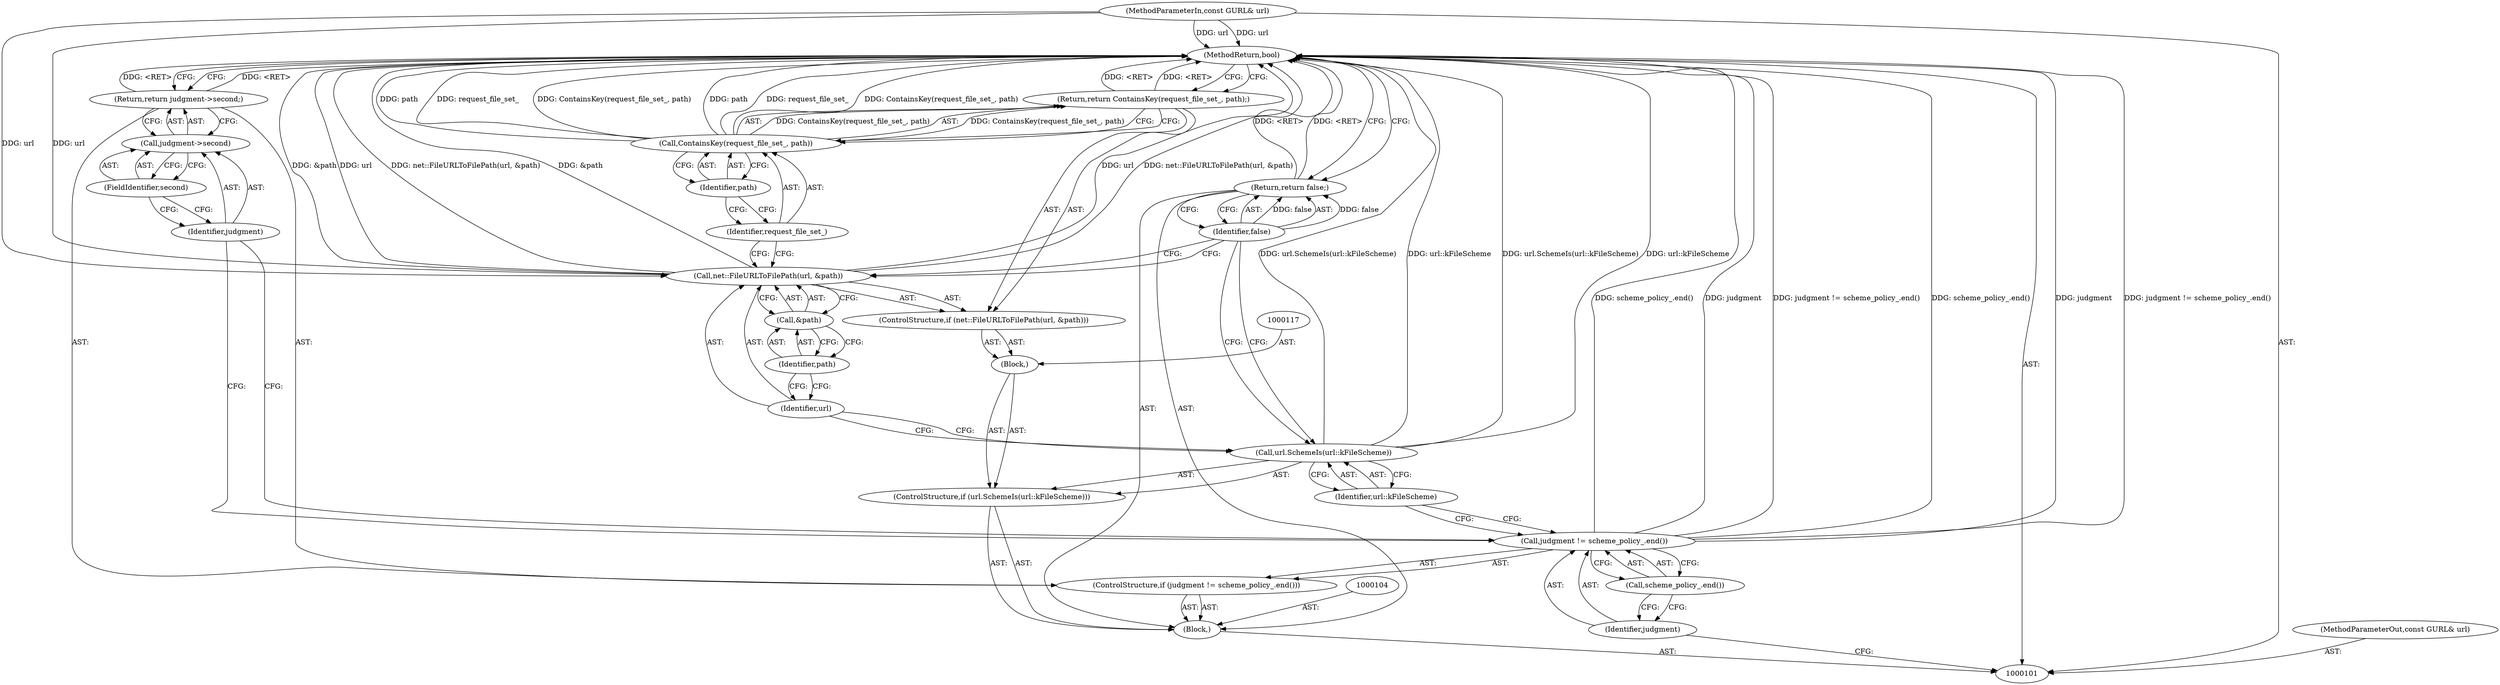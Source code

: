 digraph "1_Chrome_1eefa26e1795192c5a347a1e1e7a99e88c47f9c4_1" {
"1000102" [label="(MethodParameterIn,const GURL& url)"];
"1000168" [label="(MethodParameterOut,const GURL& url)"];
"1000129" [label="(MethodReturn,bool)"];
"1000103" [label="(Block,)"];
"1000128" [label="(Identifier,false)"];
"1000127" [label="(Return,return false;)"];
"1000108" [label="(Call,scheme_policy_.end())"];
"1000105" [label="(ControlStructure,if (judgment != scheme_policy_.end()))"];
"1000106" [label="(Call,judgment != scheme_policy_.end())"];
"1000107" [label="(Identifier,judgment)"];
"1000110" [label="(Call,judgment->second)"];
"1000111" [label="(Identifier,judgment)"];
"1000112" [label="(FieldIdentifier,second)"];
"1000109" [label="(Return,return judgment->second;)"];
"1000115" [label="(Identifier,url::kFileScheme)"];
"1000113" [label="(ControlStructure,if (url.SchemeIs(url::kFileScheme)))"];
"1000114" [label="(Call,url.SchemeIs(url::kFileScheme))"];
"1000116" [label="(Block,)"];
"1000119" [label="(Call,net::FileURLToFilePath(url, &path))"];
"1000120" [label="(Identifier,url)"];
"1000121" [label="(Call,&path)"];
"1000122" [label="(Identifier,path)"];
"1000118" [label="(ControlStructure,if (net::FileURLToFilePath(url, &path)))"];
"1000124" [label="(Call,ContainsKey(request_file_set_, path))"];
"1000125" [label="(Identifier,request_file_set_)"];
"1000126" [label="(Identifier,path)"];
"1000123" [label="(Return,return ContainsKey(request_file_set_, path);)"];
"1000102" -> "1000101"  [label="AST: "];
"1000102" -> "1000129"  [label="DDG: url"];
"1000102" -> "1000119"  [label="DDG: url"];
"1000168" -> "1000101"  [label="AST: "];
"1000129" -> "1000101"  [label="AST: "];
"1000129" -> "1000109"  [label="CFG: "];
"1000129" -> "1000123"  [label="CFG: "];
"1000129" -> "1000127"  [label="CFG: "];
"1000127" -> "1000129"  [label="DDG: <RET>"];
"1000124" -> "1000129"  [label="DDG: path"];
"1000124" -> "1000129"  [label="DDG: request_file_set_"];
"1000124" -> "1000129"  [label="DDG: ContainsKey(request_file_set_, path)"];
"1000106" -> "1000129"  [label="DDG: scheme_policy_.end()"];
"1000106" -> "1000129"  [label="DDG: judgment"];
"1000106" -> "1000129"  [label="DDG: judgment != scheme_policy_.end()"];
"1000114" -> "1000129"  [label="DDG: url.SchemeIs(url::kFileScheme)"];
"1000114" -> "1000129"  [label="DDG: url::kFileScheme"];
"1000102" -> "1000129"  [label="DDG: url"];
"1000119" -> "1000129"  [label="DDG: url"];
"1000119" -> "1000129"  [label="DDG: net::FileURLToFilePath(url, &path)"];
"1000119" -> "1000129"  [label="DDG: &path"];
"1000109" -> "1000129"  [label="DDG: <RET>"];
"1000123" -> "1000129"  [label="DDG: <RET>"];
"1000103" -> "1000101"  [label="AST: "];
"1000104" -> "1000103"  [label="AST: "];
"1000105" -> "1000103"  [label="AST: "];
"1000113" -> "1000103"  [label="AST: "];
"1000127" -> "1000103"  [label="AST: "];
"1000128" -> "1000127"  [label="AST: "];
"1000128" -> "1000119"  [label="CFG: "];
"1000128" -> "1000114"  [label="CFG: "];
"1000127" -> "1000128"  [label="CFG: "];
"1000128" -> "1000127"  [label="DDG: false"];
"1000127" -> "1000103"  [label="AST: "];
"1000127" -> "1000128"  [label="CFG: "];
"1000128" -> "1000127"  [label="AST: "];
"1000129" -> "1000127"  [label="CFG: "];
"1000127" -> "1000129"  [label="DDG: <RET>"];
"1000128" -> "1000127"  [label="DDG: false"];
"1000108" -> "1000106"  [label="AST: "];
"1000108" -> "1000107"  [label="CFG: "];
"1000106" -> "1000108"  [label="CFG: "];
"1000105" -> "1000103"  [label="AST: "];
"1000106" -> "1000105"  [label="AST: "];
"1000109" -> "1000105"  [label="AST: "];
"1000106" -> "1000105"  [label="AST: "];
"1000106" -> "1000108"  [label="CFG: "];
"1000107" -> "1000106"  [label="AST: "];
"1000108" -> "1000106"  [label="AST: "];
"1000111" -> "1000106"  [label="CFG: "];
"1000115" -> "1000106"  [label="CFG: "];
"1000106" -> "1000129"  [label="DDG: scheme_policy_.end()"];
"1000106" -> "1000129"  [label="DDG: judgment"];
"1000106" -> "1000129"  [label="DDG: judgment != scheme_policy_.end()"];
"1000107" -> "1000106"  [label="AST: "];
"1000107" -> "1000101"  [label="CFG: "];
"1000108" -> "1000107"  [label="CFG: "];
"1000110" -> "1000109"  [label="AST: "];
"1000110" -> "1000112"  [label="CFG: "];
"1000111" -> "1000110"  [label="AST: "];
"1000112" -> "1000110"  [label="AST: "];
"1000109" -> "1000110"  [label="CFG: "];
"1000111" -> "1000110"  [label="AST: "];
"1000111" -> "1000106"  [label="CFG: "];
"1000112" -> "1000111"  [label="CFG: "];
"1000112" -> "1000110"  [label="AST: "];
"1000112" -> "1000111"  [label="CFG: "];
"1000110" -> "1000112"  [label="CFG: "];
"1000109" -> "1000105"  [label="AST: "];
"1000109" -> "1000110"  [label="CFG: "];
"1000110" -> "1000109"  [label="AST: "];
"1000129" -> "1000109"  [label="CFG: "];
"1000109" -> "1000129"  [label="DDG: <RET>"];
"1000115" -> "1000114"  [label="AST: "];
"1000115" -> "1000106"  [label="CFG: "];
"1000114" -> "1000115"  [label="CFG: "];
"1000113" -> "1000103"  [label="AST: "];
"1000114" -> "1000113"  [label="AST: "];
"1000116" -> "1000113"  [label="AST: "];
"1000114" -> "1000113"  [label="AST: "];
"1000114" -> "1000115"  [label="CFG: "];
"1000115" -> "1000114"  [label="AST: "];
"1000120" -> "1000114"  [label="CFG: "];
"1000128" -> "1000114"  [label="CFG: "];
"1000114" -> "1000129"  [label="DDG: url.SchemeIs(url::kFileScheme)"];
"1000114" -> "1000129"  [label="DDG: url::kFileScheme"];
"1000116" -> "1000113"  [label="AST: "];
"1000117" -> "1000116"  [label="AST: "];
"1000118" -> "1000116"  [label="AST: "];
"1000119" -> "1000118"  [label="AST: "];
"1000119" -> "1000121"  [label="CFG: "];
"1000120" -> "1000119"  [label="AST: "];
"1000121" -> "1000119"  [label="AST: "];
"1000125" -> "1000119"  [label="CFG: "];
"1000128" -> "1000119"  [label="CFG: "];
"1000119" -> "1000129"  [label="DDG: url"];
"1000119" -> "1000129"  [label="DDG: net::FileURLToFilePath(url, &path)"];
"1000119" -> "1000129"  [label="DDG: &path"];
"1000102" -> "1000119"  [label="DDG: url"];
"1000120" -> "1000119"  [label="AST: "];
"1000120" -> "1000114"  [label="CFG: "];
"1000122" -> "1000120"  [label="CFG: "];
"1000121" -> "1000119"  [label="AST: "];
"1000121" -> "1000122"  [label="CFG: "];
"1000122" -> "1000121"  [label="AST: "];
"1000119" -> "1000121"  [label="CFG: "];
"1000122" -> "1000121"  [label="AST: "];
"1000122" -> "1000120"  [label="CFG: "];
"1000121" -> "1000122"  [label="CFG: "];
"1000118" -> "1000116"  [label="AST: "];
"1000119" -> "1000118"  [label="AST: "];
"1000123" -> "1000118"  [label="AST: "];
"1000124" -> "1000123"  [label="AST: "];
"1000124" -> "1000126"  [label="CFG: "];
"1000125" -> "1000124"  [label="AST: "];
"1000126" -> "1000124"  [label="AST: "];
"1000123" -> "1000124"  [label="CFG: "];
"1000124" -> "1000129"  [label="DDG: path"];
"1000124" -> "1000129"  [label="DDG: request_file_set_"];
"1000124" -> "1000129"  [label="DDG: ContainsKey(request_file_set_, path)"];
"1000124" -> "1000123"  [label="DDG: ContainsKey(request_file_set_, path)"];
"1000125" -> "1000124"  [label="AST: "];
"1000125" -> "1000119"  [label="CFG: "];
"1000126" -> "1000125"  [label="CFG: "];
"1000126" -> "1000124"  [label="AST: "];
"1000126" -> "1000125"  [label="CFG: "];
"1000124" -> "1000126"  [label="CFG: "];
"1000123" -> "1000118"  [label="AST: "];
"1000123" -> "1000124"  [label="CFG: "];
"1000124" -> "1000123"  [label="AST: "];
"1000129" -> "1000123"  [label="CFG: "];
"1000123" -> "1000129"  [label="DDG: <RET>"];
"1000124" -> "1000123"  [label="DDG: ContainsKey(request_file_set_, path)"];
}
